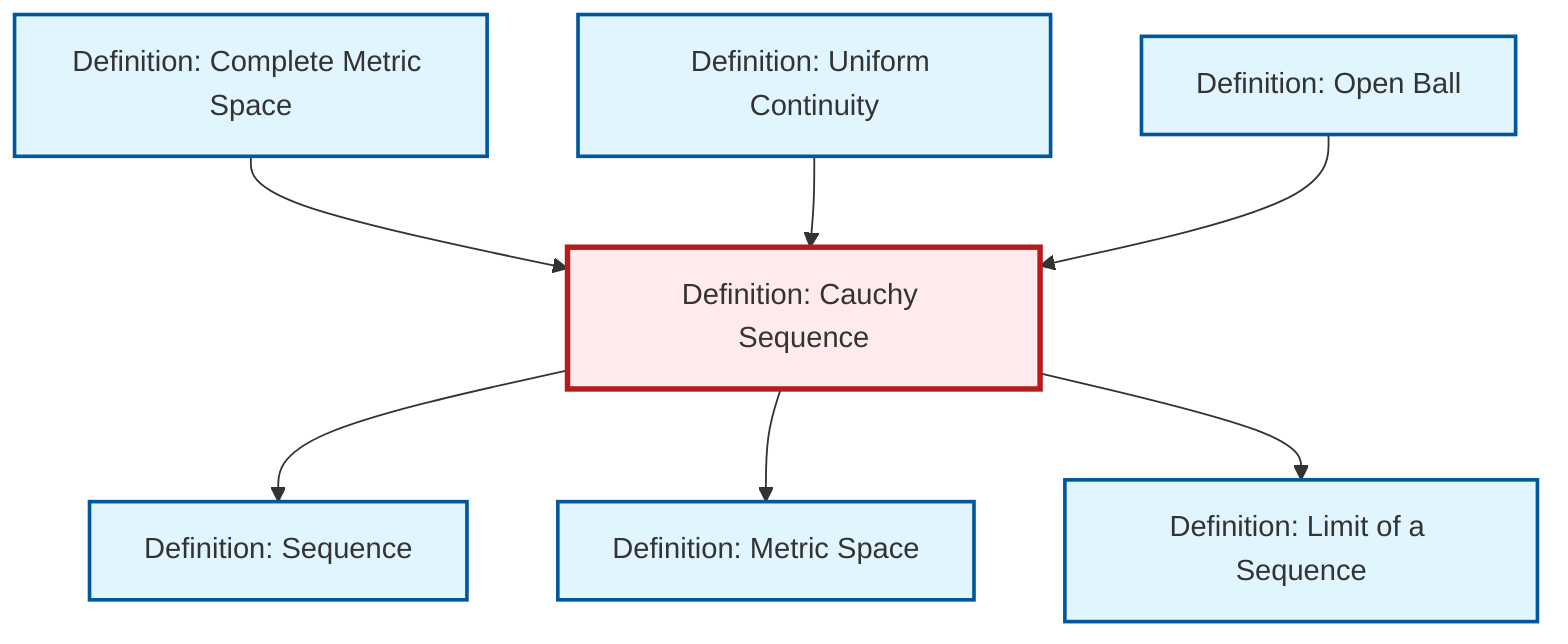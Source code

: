 graph TD
    classDef definition fill:#e1f5fe,stroke:#01579b,stroke-width:2px
    classDef theorem fill:#f3e5f5,stroke:#4a148c,stroke-width:2px
    classDef axiom fill:#fff3e0,stroke:#e65100,stroke-width:2px
    classDef example fill:#e8f5e9,stroke:#1b5e20,stroke-width:2px
    classDef current fill:#ffebee,stroke:#b71c1c,stroke-width:3px
    def-uniform-continuity["Definition: Uniform Continuity"]:::definition
    def-metric-space["Definition: Metric Space"]:::definition
    def-complete-metric-space["Definition: Complete Metric Space"]:::definition
    def-open-ball["Definition: Open Ball"]:::definition
    def-sequence["Definition: Sequence"]:::definition
    def-cauchy-sequence["Definition: Cauchy Sequence"]:::definition
    def-limit["Definition: Limit of a Sequence"]:::definition
    def-complete-metric-space --> def-cauchy-sequence
    def-uniform-continuity --> def-cauchy-sequence
    def-open-ball --> def-cauchy-sequence
    def-cauchy-sequence --> def-sequence
    def-cauchy-sequence --> def-metric-space
    def-cauchy-sequence --> def-limit
    class def-cauchy-sequence current